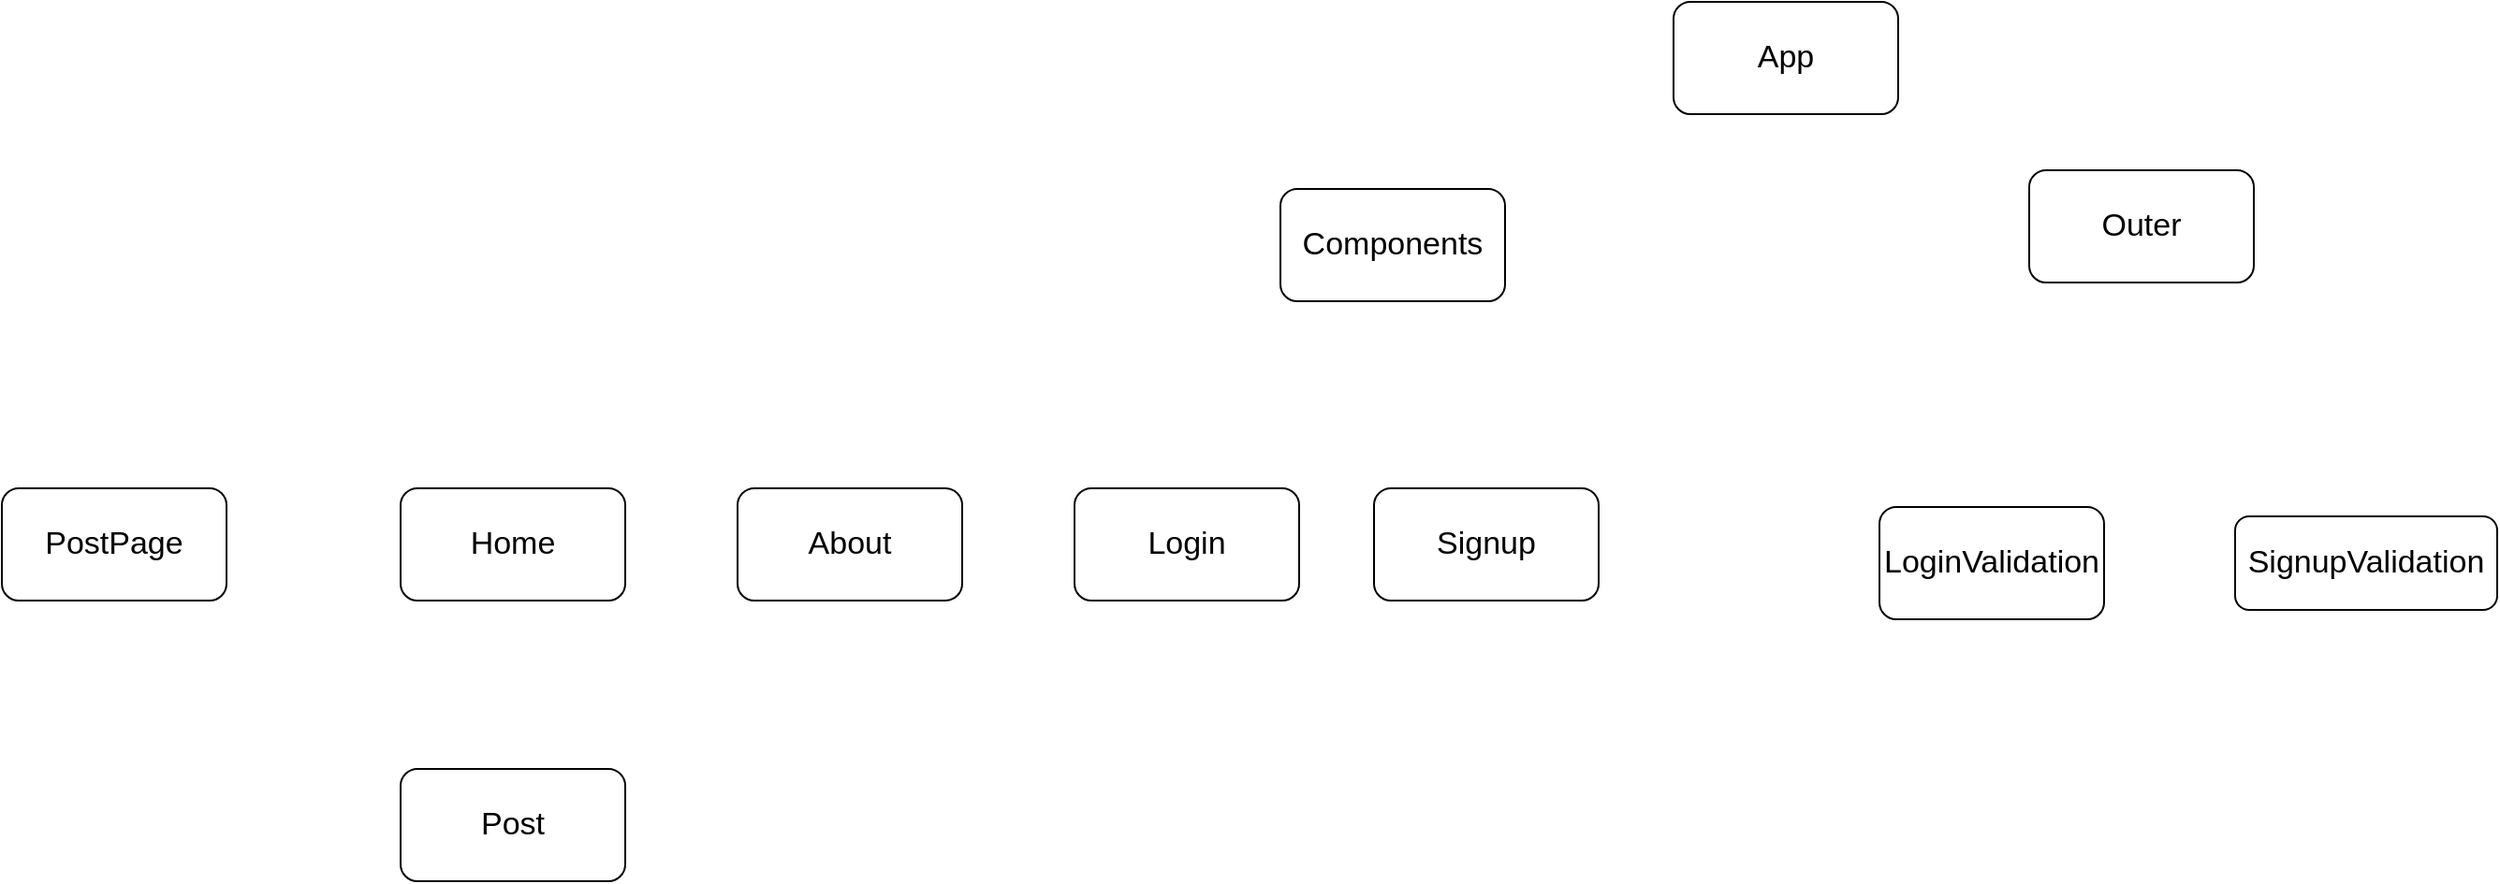 <mxfile version="24.8.3">
  <diagram name="Trang-1" id="F6DUXO16Lm16dFOEezM0">
    <mxGraphModel dx="2442" dy="857" grid="1" gridSize="10" guides="1" tooltips="1" connect="1" arrows="1" fold="1" page="1" pageScale="1" pageWidth="827" pageHeight="1169" math="0" shadow="0">
      <root>
        <mxCell id="0" />
        <mxCell id="1" parent="0" />
        <mxCell id="xH6PYC-J2bxjquKHYsDW-1" value="App" style="rounded=1;whiteSpace=wrap;html=1;fontSize=17;" vertex="1" parent="1">
          <mxGeometry x="360" y="90" width="120" height="60" as="geometry" />
        </mxCell>
        <mxCell id="xH6PYC-J2bxjquKHYsDW-3" value="Components" style="rounded=1;whiteSpace=wrap;html=1;fontSize=17;" vertex="1" parent="1">
          <mxGeometry x="150" y="190" width="120" height="60" as="geometry" />
        </mxCell>
        <mxCell id="xH6PYC-J2bxjquKHYsDW-4" value="Outer" style="rounded=1;whiteSpace=wrap;html=1;fontSize=17;" vertex="1" parent="1">
          <mxGeometry x="550" y="180" width="120" height="60" as="geometry" />
        </mxCell>
        <mxCell id="xH6PYC-J2bxjquKHYsDW-5" value="Login" style="rounded=1;whiteSpace=wrap;html=1;fontSize=17;" vertex="1" parent="1">
          <mxGeometry x="40" y="350" width="120" height="60" as="geometry" />
        </mxCell>
        <mxCell id="xH6PYC-J2bxjquKHYsDW-6" value="Signup" style="rounded=1;whiteSpace=wrap;html=1;fontSize=17;" vertex="1" parent="1">
          <mxGeometry x="200" y="350" width="120" height="60" as="geometry" />
        </mxCell>
        <mxCell id="xH6PYC-J2bxjquKHYsDW-7" value="LoginValidation" style="rounded=1;whiteSpace=wrap;html=1;fontSize=17;" vertex="1" parent="1">
          <mxGeometry x="470" y="360" width="120" height="60" as="geometry" />
        </mxCell>
        <mxCell id="xH6PYC-J2bxjquKHYsDW-8" value="SignupValidation" style="rounded=1;whiteSpace=wrap;html=1;fontSize=17;" vertex="1" parent="1">
          <mxGeometry x="660" y="365" width="140" height="50" as="geometry" />
        </mxCell>
        <mxCell id="xH6PYC-J2bxjquKHYsDW-9" value="Home" style="rounded=1;whiteSpace=wrap;html=1;fontSize=17;" vertex="1" parent="1">
          <mxGeometry x="-320" y="350" width="120" height="60" as="geometry" />
        </mxCell>
        <mxCell id="xH6PYC-J2bxjquKHYsDW-10" value="About" style="rounded=1;whiteSpace=wrap;html=1;fontSize=17;" vertex="1" parent="1">
          <mxGeometry x="-140" y="350" width="120" height="60" as="geometry" />
        </mxCell>
        <mxCell id="xH6PYC-J2bxjquKHYsDW-12" value="Post" style="rounded=1;whiteSpace=wrap;html=1;fontSize=17;" vertex="1" parent="1">
          <mxGeometry x="-320" y="500" width="120" height="60" as="geometry" />
        </mxCell>
        <mxCell id="xH6PYC-J2bxjquKHYsDW-13" value="PostPage" style="rounded=1;whiteSpace=wrap;html=1;fontSize=17;" vertex="1" parent="1">
          <mxGeometry x="-533" y="350" width="120" height="60" as="geometry" />
        </mxCell>
      </root>
    </mxGraphModel>
  </diagram>
</mxfile>
